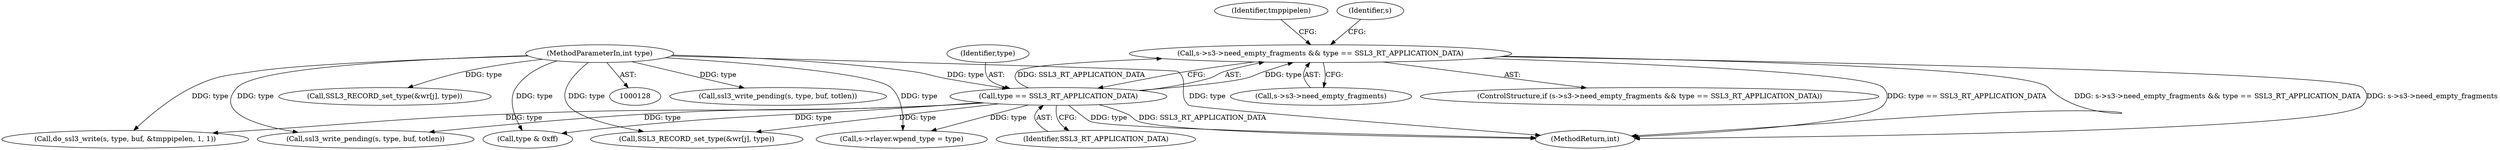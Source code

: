 digraph "0_openssl_4ad93618d26a3ea23d36ad5498ff4f59eff3a4d2@pointer" {
"1000292" [label="(Call,s->s3->need_empty_fragments && type == SSL3_RT_APPLICATION_DATA)"];
"1000298" [label="(Call,type == SSL3_RT_APPLICATION_DATA)"];
"1000130" [label="(MethodParameterIn,int type)"];
"1000304" [label="(Identifier,tmppipelen)"];
"1000293" [label="(Call,s->s3->need_empty_fragments)"];
"1000291" [label="(ControlStructure,if (s->s3->need_empty_fragments && type == SSL3_RT_APPLICATION_DATA))"];
"1000335" [label="(Identifier,s)"];
"1000308" [label="(Call,do_ssl3_write(s, type, buf, &tmppipelen, 1, 1))"];
"1000827" [label="(Call,SSL3_RECORD_set_type(&wr[j], type))"];
"1000182" [label="(Call,ssl3_write_pending(s, type, buf, totlen))"];
"1000299" [label="(Identifier,type)"];
"1000130" [label="(MethodParameterIn,int type)"];
"1000300" [label="(Identifier,SSL3_RT_APPLICATION_DATA)"];
"1000542" [label="(Call,type & 0xff)"];
"1000545" [label="(Call,SSL3_RECORD_set_type(&wr[j], type))"];
"1000899" [label="(Call,ssl3_write_pending(s, type, buf, totlen))"];
"1000884" [label="(Call,s->rlayer.wpend_type = type)"];
"1000298" [label="(Call,type == SSL3_RT_APPLICATION_DATA)"];
"1000292" [label="(Call,s->s3->need_empty_fragments && type == SSL3_RT_APPLICATION_DATA)"];
"1000908" [label="(MethodReturn,int)"];
"1000292" -> "1000291"  [label="AST: "];
"1000292" -> "1000293"  [label="CFG: "];
"1000292" -> "1000298"  [label="CFG: "];
"1000293" -> "1000292"  [label="AST: "];
"1000298" -> "1000292"  [label="AST: "];
"1000304" -> "1000292"  [label="CFG: "];
"1000335" -> "1000292"  [label="CFG: "];
"1000292" -> "1000908"  [label="DDG: type == SSL3_RT_APPLICATION_DATA"];
"1000292" -> "1000908"  [label="DDG: s->s3->need_empty_fragments && type == SSL3_RT_APPLICATION_DATA"];
"1000292" -> "1000908"  [label="DDG: s->s3->need_empty_fragments"];
"1000298" -> "1000292"  [label="DDG: type"];
"1000298" -> "1000292"  [label="DDG: SSL3_RT_APPLICATION_DATA"];
"1000298" -> "1000300"  [label="CFG: "];
"1000299" -> "1000298"  [label="AST: "];
"1000300" -> "1000298"  [label="AST: "];
"1000298" -> "1000908"  [label="DDG: type"];
"1000298" -> "1000908"  [label="DDG: SSL3_RT_APPLICATION_DATA"];
"1000130" -> "1000298"  [label="DDG: type"];
"1000298" -> "1000308"  [label="DDG: type"];
"1000298" -> "1000542"  [label="DDG: type"];
"1000298" -> "1000827"  [label="DDG: type"];
"1000298" -> "1000884"  [label="DDG: type"];
"1000298" -> "1000899"  [label="DDG: type"];
"1000130" -> "1000128"  [label="AST: "];
"1000130" -> "1000908"  [label="DDG: type"];
"1000130" -> "1000182"  [label="DDG: type"];
"1000130" -> "1000308"  [label="DDG: type"];
"1000130" -> "1000542"  [label="DDG: type"];
"1000130" -> "1000545"  [label="DDG: type"];
"1000130" -> "1000827"  [label="DDG: type"];
"1000130" -> "1000884"  [label="DDG: type"];
"1000130" -> "1000899"  [label="DDG: type"];
}
